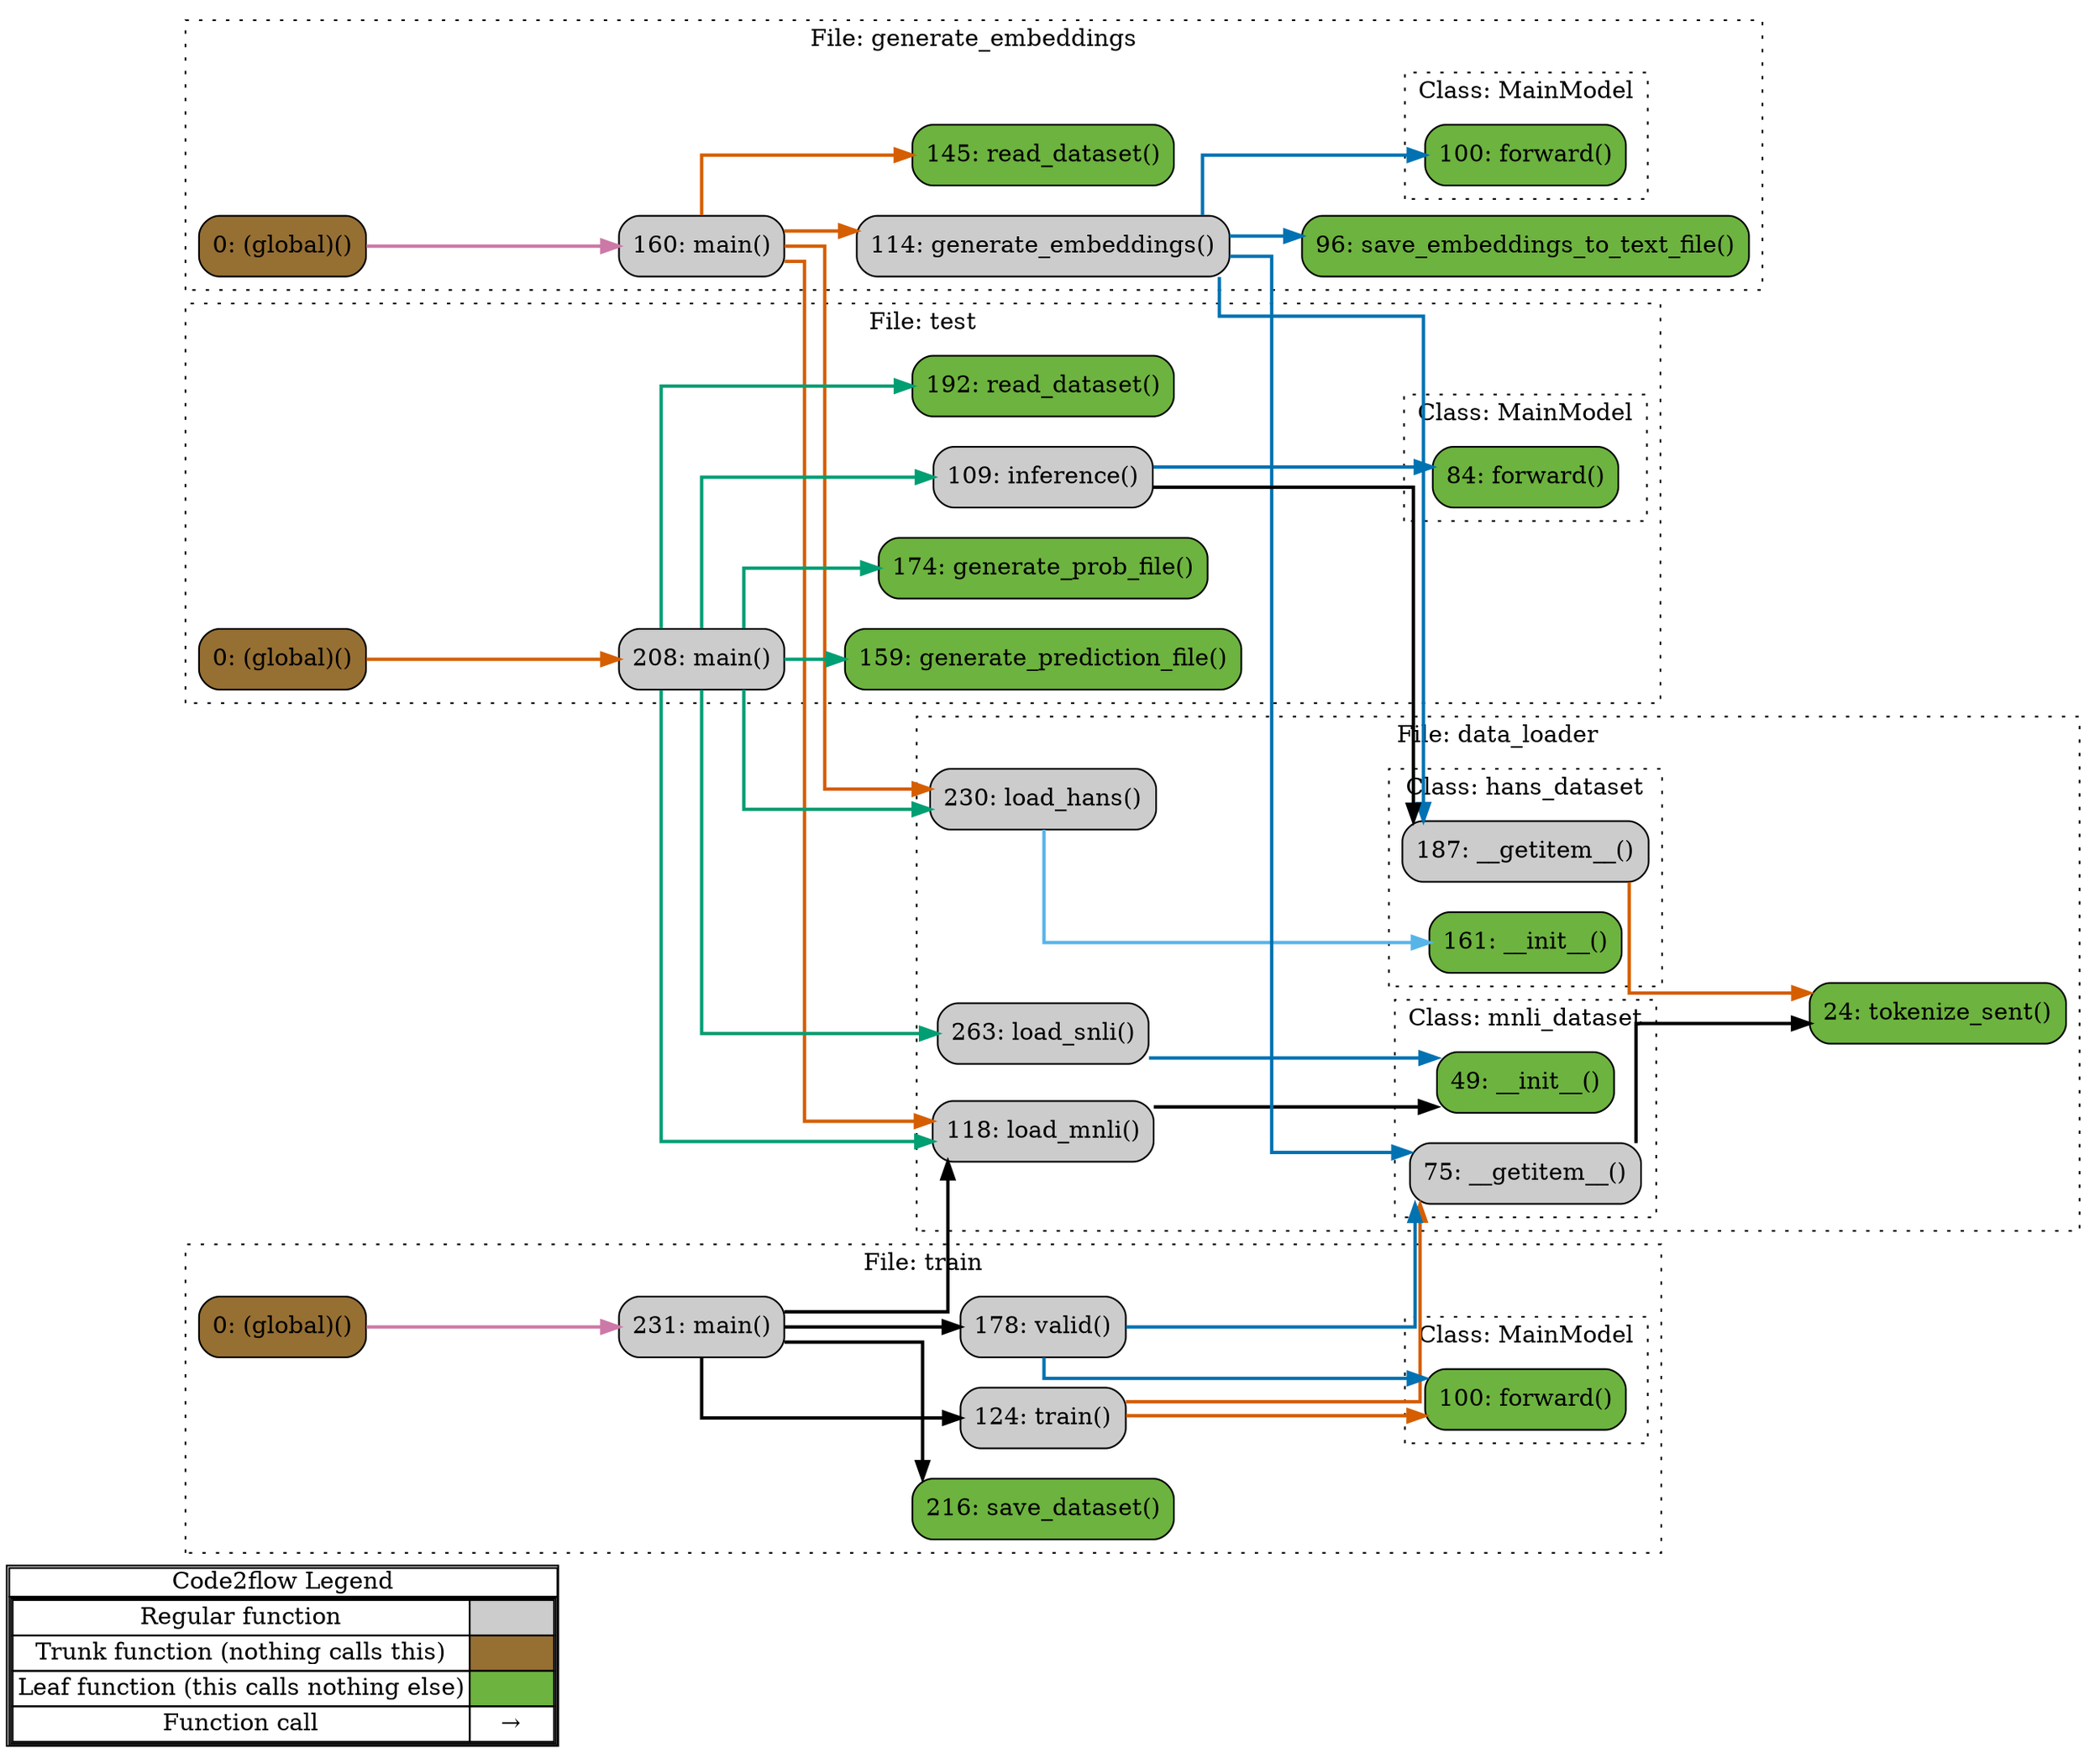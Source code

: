 digraph G {
concentrate=true;
splines="ortho";
rankdir="LR";
subgraph legend{
    rank = min;
    label = "legend";
    Legend [shape=none, margin=0, label = <
        <table cellspacing="0" cellpadding="0" border="1"><tr><td>Code2flow Legend</td></tr><tr><td>
        <table cellspacing="0">
        <tr><td>Regular function</td><td width="50px" bgcolor='#cccccc'></td></tr>
        <tr><td>Trunk function (nothing calls this)</td><td bgcolor='#966F33'></td></tr>
        <tr><td>Leaf function (this calls nothing else)</td><td bgcolor='#6db33f'></td></tr>
        <tr><td>Function call</td><td><font color='black'>&#8594;</font></td></tr>
        </table></td></tr></table>
        >];
}node_3891eba6 [label="187: __getitem__()" name="data_loader::hans_dataset.__getitem__" shape="rect" style="rounded,filled" fillcolor="#cccccc" ];
node_54114194 [label="161: __init__()" name="data_loader::hans_dataset.__init__" shape="rect" style="rounded,filled" fillcolor="#6db33f" ];
node_c3022f12 [label="230: load_hans()" name="data_loader::load_hans" shape="rect" style="rounded,filled" fillcolor="#cccccc" ];
node_0479b8d0 [label="118: load_mnli()" name="data_loader::load_mnli" shape="rect" style="rounded,filled" fillcolor="#cccccc" ];
node_dfa51d1d [label="263: load_snli()" name="data_loader::load_snli" shape="rect" style="rounded,filled" fillcolor="#cccccc" ];
node_fb95e0a0 [label="75: __getitem__()" name="data_loader::mnli_dataset.__getitem__" shape="rect" style="rounded,filled" fillcolor="#cccccc" ];
node_ff1f5c13 [label="49: __init__()" name="data_loader::mnli_dataset.__init__" shape="rect" style="rounded,filled" fillcolor="#6db33f" ];
node_04ea1954 [label="24: tokenize_sent()" name="data_loader::tokenize_sent" shape="rect" style="rounded,filled" fillcolor="#6db33f" ];
node_50bd616f [label="0: (global)()" name="generate_embeddings::(global)" shape="rect" style="rounded,filled" fillcolor="#966F33" ];
node_5450295d [label="114: generate_embeddings()" name="generate_embeddings::generate_embeddings" shape="rect" style="rounded,filled" fillcolor="#cccccc" ];
node_7e13140e [label="160: main()" name="generate_embeddings::main" shape="rect" style="rounded,filled" fillcolor="#cccccc" ];
node_111e25cc [label="145: read_dataset()" name="generate_embeddings::read_dataset" shape="rect" style="rounded,filled" fillcolor="#6db33f" ];
node_bdc8d475 [label="96: save_embeddings_to_text_file()" name="generate_embeddings::save_embeddings_to_text_file" shape="rect" style="rounded,filled" fillcolor="#6db33f" ];
node_33e99e86 [label="0: (global)()" name="test::(global)" shape="rect" style="rounded,filled" fillcolor="#966F33" ];
node_d119ac65 [label="84: forward()" name="test::MainModel.forward" shape="rect" style="rounded,filled" fillcolor="#6db33f" ];
node_53c870e0 [label="159: generate_prediction_file()" name="test::generate_prediction_file" shape="rect" style="rounded,filled" fillcolor="#6db33f" ];
node_57e3217d [label="174: generate_prob_file()" name="test::generate_prob_file" shape="rect" style="rounded,filled" fillcolor="#6db33f" ];
node_a196b5d0 [label="109: inference()" name="test::inference" shape="rect" style="rounded,filled" fillcolor="#cccccc" ];
node_3833c3d3 [label="208: main()" name="test::main" shape="rect" style="rounded,filled" fillcolor="#cccccc" ];
node_b3f347fb [label="192: read_dataset()" name="test::read_dataset" shape="rect" style="rounded,filled" fillcolor="#6db33f" ];
node_a0f5c087 [label="0: (global)()" name="train::(global)" shape="rect" style="rounded,filled" fillcolor="#966F33" ];
node_d122075e [label="100: forward()" name="train::MainModel.forward" shape="rect" style="rounded,filled" fillcolor="#6db33f" ];
node_10ce1ff8 [label="231: main()" name="train::main" shape="rect" style="rounded,filled" fillcolor="#cccccc" ];
node_3978d842 [label="216: save_dataset()" name="train::save_dataset" shape="rect" style="rounded,filled" fillcolor="#6db33f" ];
node_a60cd033 [label="124: train()" name="train::train" shape="rect" style="rounded,filled" fillcolor="#cccccc" ];
node_59d9be44 [label="178: valid()" name="train::valid" shape="rect" style="rounded,filled" fillcolor="#cccccc" ];
node_d12207ge [label="100: forward()" name="generate_embeddings::MainModel.forward" shape="rect" style="rounded,filled" fillcolor="#6db33f" ];
node_3891eba6 -> node_04ea1954 [color="#D55E00" penwidth="2"];
node_3891eba6 -> node_04ea1954 [color="#D55E00" penwidth="2"];
node_c3022f12 -> node_54114194 [color="#56B4E9" penwidth="2"];
node_0479b8d0 -> node_ff1f5c13 [color="#000000" penwidth="2"];
node_dfa51d1d -> node_ff1f5c13 [color="#0072B2" penwidth="2"];
node_fb95e0a0 -> node_04ea1954 [color="#000000" penwidth="2"];
node_fb95e0a0 -> node_04ea1954 [color="#000000" penwidth="2"];
node_50bd616f -> node_7e13140e [color="#CC79A7" penwidth="2"];
node_5450295d -> node_bdc8d475 [color="#0072B2" penwidth="2"];
node_a60cd033 -> node_fb95e0a0 [color="#D55E00" penwidth="2"];
node_59d9be44 -> node_fb95e0a0 [color="#0072B2" penwidth="2"];
node_59d9be44 -> node_d122075e [color="#0072B2" penwidth="2"];
node_5450295d -> node_d12207ge [color="#0072B2" penwidth="2"];
node_5450295d -> node_fb95e0a0 [color="#0072B2" penwidth="2"];
node_5450295d -> node_3891eba6 [color="#0072B2" penwidth="2"];
node_7e13140e -> node_c3022f12 [color="#D55E00" penwidth="2"];
node_7e13140e -> node_0479b8d0 [color="#D55E00" penwidth="2"];
node_7e13140e -> node_5450295d [color="#D55E00" penwidth="2"];
node_7e13140e -> node_5450295d [color="#D55E00" penwidth="2"];
node_7e13140e -> node_5450295d [color="#D55E00" penwidth="2"];
node_7e13140e -> node_5450295d [color="#D55E00" penwidth="2"];
node_7e13140e -> node_111e25cc [color="#D55E00" penwidth="2"];
node_7e13140e -> node_111e25cc [color="#D55E00" penwidth="2"];
node_33e99e86 -> node_3833c3d3 [color="#D55E00" penwidth="2"];
node_a196b5d0 -> node_d119ac65 [color="#0072B2" penwidth="2"];
node_3833c3d3 -> node_c3022f12 [color="#009E73" penwidth="2"];
node_3833c3d3 -> node_0479b8d0 [color="#009E73" penwidth="2"];
node_3833c3d3 -> node_dfa51d1d [color="#009E73" penwidth="2"];
node_3833c3d3 -> node_53c870e0 [color="#009E73" penwidth="2"];
node_3833c3d3 -> node_53c870e0 [color="#009E73" penwidth="2"];
node_3833c3d3 -> node_53c870e0 [color="#009E73" penwidth="2"];
node_3833c3d3 -> node_53c870e0 [color="#009E73" penwidth="2"];
node_3833c3d3 -> node_53c870e0 [color="#009E73" penwidth="2"];
node_3833c3d3 -> node_57e3217d [color="#009E73" penwidth="2"];
node_3833c3d3 -> node_57e3217d [color="#009E73" penwidth="2"];
node_3833c3d3 -> node_57e3217d [color="#009E73" penwidth="2"];
node_3833c3d3 -> node_57e3217d [color="#009E73" penwidth="2"];
node_3833c3d3 -> node_57e3217d [color="#009E73" penwidth="2"];
node_3833c3d3 -> node_a196b5d0 [color="#009E73" penwidth="2"];
node_3833c3d3 -> node_a196b5d0 [color="#009E73" penwidth="2"];
node_3833c3d3 -> node_a196b5d0 [color="#009E73" penwidth="2"];
node_a196b5d0 -> node_3891eba6 [color="#000000" penwidth="2"];
node_3833c3d3 -> node_a196b5d0 [color="#009E73" penwidth="2"];
node_3833c3d3 -> node_a196b5d0 [color="#009E73" penwidth="2"];
node_3833c3d3 -> node_a196b5d0 [color="#009E73" penwidth="2"];
node_3833c3d3 -> node_b3f347fb [color="#009E73" penwidth="2"];
node_3833c3d3 -> node_b3f347fb [color="#009E73" penwidth="2"];
node_a0f5c087 -> node_10ce1ff8 [color="#CC79A7" penwidth="2"];
node_a60cd033 -> node_d122075e [color="#D55E00" penwidth="2"];
node_10ce1ff8 -> node_0479b8d0 [color="#000000" penwidth="2"];
node_10ce1ff8 -> node_0479b8d0 [color="#000000" penwidth="2"];
node_10ce1ff8 -> node_0479b8d0 [color="#000000" penwidth="2"];
node_10ce1ff8 -> node_3978d842 [color="#000000" penwidth="2"];
node_10ce1ff8 -> node_3978d842 [color="#000000" penwidth="2"];
node_10ce1ff8 -> node_a60cd033 [color="#000000" penwidth="2"];
node_10ce1ff8 -> node_59d9be44 [color="#000000" penwidth="2"];
subgraph cluster_e9e0ec1d {
    node_04ea1954 node_0479b8d0 node_c3022f12 node_dfa51d1d;
    label="File: data_loader";
    name="data_loader";
    style="filled";
    graph[style=dotted];
    subgraph cluster_82de68e8 {
        node_ff1f5c13 node_fb95e0a0;
        label="Class: mnli_dataset";
        name="mnli_dataset";
        style="filled";
        graph[style=dotted];
    };
    subgraph cluster_f3a30bcd {
        node_54114194 node_3891eba6;
        label="Class: hans_dataset";
        name="hans_dataset";
        style="filled";
        graph[style=dotted];
    };
};
subgraph cluster_b897c775 {
    node_bdc8d475 node_5450295d node_111e25cc node_7e13140e node_50bd616f;
    label="File: generate_embeddings";
    name="generate_embeddings";
    style="filled";
    graph[style=dotted];
    subgraph cluster_fb8db6ge {
        node_d12207ge;
        label="Class: MainModel";
        name="MainModel";
        style="filled";
        graph[style=dotted];
    };
};
subgraph cluster_0e75affb {
    node_a196b5d0 node_53c870e0 node_57e3217d node_b3f347fb node_3833c3d3 node_33e99e86;
    label="File: test";
    name="test";
    style="filled";
    graph[style=dotted];
    subgraph cluster_5b5d544c {
        node_d119ac65;
        label="Class: MainModel";
        name="MainModel";
        style="filled";
        graph[style=dotted];
    };
};
subgraph cluster_f1a4190e {
    node_59d9be44 node_a60cd033 node_3978d842 node_10ce1ff8 node_a0f5c087;
    label="File: train";
    name="train";
    style="filled";
    graph[style=dotted];
    subgraph cluster_fb8db6ff {
        node_d122075e;
        label="Class: MainModel";
        name="MainModel";
        style="filled";
        graph[style=dotted];
    };
};
}
